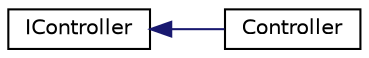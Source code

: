 digraph "Graphical Class Hierarchy"
{
  edge [fontname="Helvetica",fontsize="10",labelfontname="Helvetica",labelfontsize="10"];
  node [fontname="Helvetica",fontsize="10",shape=record];
  rankdir="LR";
  Node1 [label="IController",height=0.2,width=0.4,color="black", fillcolor="white", style="filled",URL="$class_i_controller.html",tooltip="Controller interface. "];
  Node1 -> Node2 [dir="back",color="midnightblue",fontsize="10",style="solid",fontname="Helvetica"];
  Node2 [label="Controller",height=0.2,width=0.4,color="black", fillcolor="white", style="filled",URL="$class_controller.html",tooltip="Class implementing Controller. "];
}
